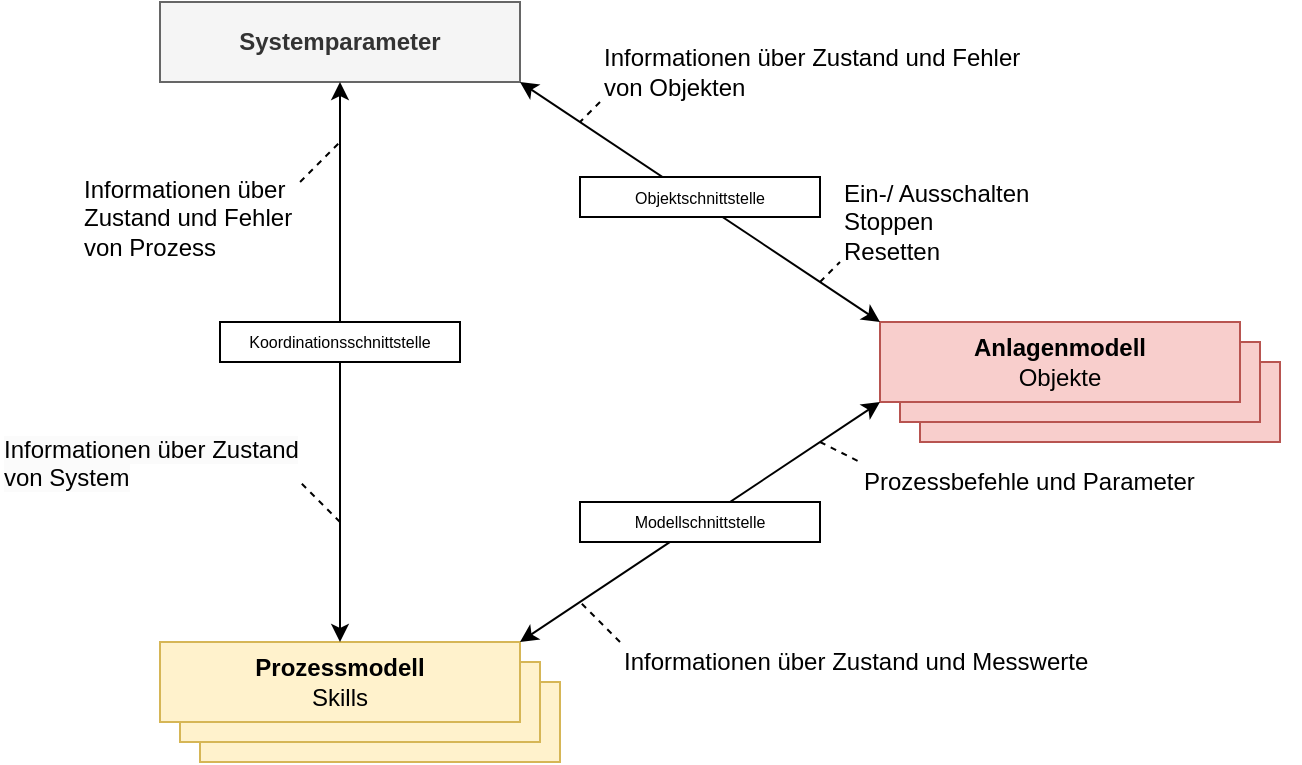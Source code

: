 <mxfile version="24.7.17">
  <diagram name="Seite-1" id="M4j1VgFLpkQvKLZsIPMz">
    <mxGraphModel dx="704" dy="646" grid="1" gridSize="10" guides="1" tooltips="1" connect="1" arrows="1" fold="1" page="1" pageScale="1" pageWidth="827" pageHeight="1169" math="0" shadow="0">
      <root>
        <mxCell id="0" />
        <mxCell id="1" parent="0" />
        <mxCell id="CXe5B8j-0s50EddQ4Sca-35" value="" style="rounded=0;whiteSpace=wrap;html=1;fillColor=#f8cecc;strokeColor=#b85450;" parent="1" vertex="1">
          <mxGeometry x="500" y="380" width="180" height="40" as="geometry" />
        </mxCell>
        <mxCell id="CXe5B8j-0s50EddQ4Sca-34" value="" style="rounded=0;whiteSpace=wrap;html=1;fillColor=#f8cecc;strokeColor=#b85450;" parent="1" vertex="1">
          <mxGeometry x="490" y="370" width="180" height="40" as="geometry" />
        </mxCell>
        <mxCell id="CXe5B8j-0s50EddQ4Sca-33" value="" style="rounded=0;whiteSpace=wrap;html=1;fillColor=#fff2cc;strokeColor=#d6b656;" parent="1" vertex="1">
          <mxGeometry x="140" y="540" width="180" height="40" as="geometry" />
        </mxCell>
        <mxCell id="CXe5B8j-0s50EddQ4Sca-32" value="" style="rounded=0;whiteSpace=wrap;html=1;fillColor=#fff2cc;strokeColor=#d6b656;" parent="1" vertex="1">
          <mxGeometry x="130" y="530" width="180" height="40" as="geometry" />
        </mxCell>
        <mxCell id="CXe5B8j-0s50EddQ4Sca-3" value="&lt;b&gt;Systemparameter&lt;/b&gt;" style="rounded=0;whiteSpace=wrap;html=1;fillColor=#f5f5f5;fontColor=#333333;strokeColor=#666666;" parent="1" vertex="1">
          <mxGeometry x="120" y="200" width="180" height="40" as="geometry" />
        </mxCell>
        <mxCell id="CXe5B8j-0s50EddQ4Sca-6" value="&lt;b&gt;Anlagenmodell&lt;/b&gt;&lt;div&gt;Objekte&lt;/div&gt;" style="rounded=0;whiteSpace=wrap;html=1;fillColor=#f8cecc;strokeColor=#b85450;" parent="1" vertex="1">
          <mxGeometry x="480" y="360" width="180" height="40" as="geometry" />
        </mxCell>
        <mxCell id="CXe5B8j-0s50EddQ4Sca-7" value="&lt;b&gt;Prozessmodell&lt;/b&gt;&lt;br&gt;&lt;div&gt;Skills&lt;/div&gt;" style="rounded=0;whiteSpace=wrap;html=1;fillColor=#fff2cc;strokeColor=#d6b656;" parent="1" vertex="1">
          <mxGeometry x="120" y="520" width="180" height="40" as="geometry" />
        </mxCell>
        <mxCell id="CXe5B8j-0s50EddQ4Sca-8" value="" style="endArrow=classic;html=1;rounded=0;exitX=1;exitY=1;exitDx=0;exitDy=0;entryX=0;entryY=0;entryDx=0;entryDy=0;endFill=1;startArrow=classic;startFill=1;" parent="1" source="CXe5B8j-0s50EddQ4Sca-3" target="CXe5B8j-0s50EddQ4Sca-6" edge="1">
          <mxGeometry width="50" height="50" relative="1" as="geometry">
            <mxPoint x="400" y="390" as="sourcePoint" />
            <mxPoint x="450" y="340" as="targetPoint" />
          </mxGeometry>
        </mxCell>
        <mxCell id="CXe5B8j-0s50EddQ4Sca-9" value="" style="endArrow=classic;html=1;rounded=0;exitX=0.5;exitY=1;exitDx=0;exitDy=0;entryX=0.5;entryY=0;entryDx=0;entryDy=0;endFill=1;startArrow=classic;startFill=1;" parent="1" source="CXe5B8j-0s50EddQ4Sca-3" target="CXe5B8j-0s50EddQ4Sca-7" edge="1">
          <mxGeometry width="50" height="50" relative="1" as="geometry">
            <mxPoint x="310" y="250" as="sourcePoint" />
            <mxPoint x="490" y="370" as="targetPoint" />
          </mxGeometry>
        </mxCell>
        <mxCell id="CXe5B8j-0s50EddQ4Sca-10" value="" style="endArrow=classic;html=1;rounded=0;exitX=0;exitY=1;exitDx=0;exitDy=0;entryX=1;entryY=0;entryDx=0;entryDy=0;endFill=1;startArrow=classic;startFill=1;" parent="1" source="CXe5B8j-0s50EddQ4Sca-6" target="CXe5B8j-0s50EddQ4Sca-7" edge="1">
          <mxGeometry width="50" height="50" relative="1" as="geometry">
            <mxPoint x="220" y="250" as="sourcePoint" />
            <mxPoint x="220" y="530" as="targetPoint" />
          </mxGeometry>
        </mxCell>
        <mxCell id="CXe5B8j-0s50EddQ4Sca-14" value="Ein-/ Ausschalten&lt;div&gt;Stoppen&lt;/div&gt;&lt;div style=&quot;&quot;&gt;Resetten&lt;/div&gt;" style="text;html=1;align=left;verticalAlign=middle;whiteSpace=wrap;rounded=0;" parent="1" vertex="1">
          <mxGeometry x="460" y="290" width="176" height="40" as="geometry" />
        </mxCell>
        <mxCell id="CXe5B8j-0s50EddQ4Sca-15" value="" style="endArrow=none;html=1;rounded=0;dashed=1;entryX=0;entryY=1;entryDx=0;entryDy=0;" parent="1" target="CXe5B8j-0s50EddQ4Sca-14" edge="1">
          <mxGeometry width="50" height="50" relative="1" as="geometry">
            <mxPoint x="450" y="340" as="sourcePoint" />
            <mxPoint x="464" y="320" as="targetPoint" />
          </mxGeometry>
        </mxCell>
        <mxCell id="CXe5B8j-0s50EddQ4Sca-18" value="Informationen über Zustand und Fehler von Objekten" style="text;html=1;align=left;verticalAlign=middle;whiteSpace=wrap;rounded=0;" parent="1" vertex="1">
          <mxGeometry x="340" y="220" width="220" height="30" as="geometry" />
        </mxCell>
        <mxCell id="CXe5B8j-0s50EddQ4Sca-21" value="" style="endArrow=none;html=1;rounded=0;exitX=0;exitY=1;exitDx=0;exitDy=0;dashed=1;" parent="1" source="CXe5B8j-0s50EddQ4Sca-18" edge="1">
          <mxGeometry width="50" height="50" relative="1" as="geometry">
            <mxPoint x="460" y="350" as="sourcePoint" />
            <mxPoint x="330" y="260" as="targetPoint" />
          </mxGeometry>
        </mxCell>
        <mxCell id="CXe5B8j-0s50EddQ4Sca-22" value="Prozessbefehle und Parameter" style="text;html=1;align=left;verticalAlign=middle;whiteSpace=wrap;rounded=0;" parent="1" vertex="1">
          <mxGeometry x="470" y="430" width="220" height="20" as="geometry" />
        </mxCell>
        <mxCell id="CXe5B8j-0s50EddQ4Sca-23" value="" style="endArrow=none;html=1;rounded=0;dashed=1;entryX=0;entryY=0;entryDx=0;entryDy=0;" parent="1" target="CXe5B8j-0s50EddQ4Sca-22" edge="1">
          <mxGeometry width="50" height="50" relative="1" as="geometry">
            <mxPoint x="450" y="420" as="sourcePoint" />
            <mxPoint x="340" y="270" as="targetPoint" />
          </mxGeometry>
        </mxCell>
        <mxCell id="CXe5B8j-0s50EddQ4Sca-24" value="Informationen über Zustand und Messwerte" style="text;html=1;align=left;verticalAlign=middle;whiteSpace=wrap;rounded=0;" parent="1" vertex="1">
          <mxGeometry x="350" y="520" width="240" height="20" as="geometry" />
        </mxCell>
        <mxCell id="CXe5B8j-0s50EddQ4Sca-25" value="" style="endArrow=none;html=1;rounded=0;exitX=0;exitY=0;exitDx=0;exitDy=0;dashed=1;" parent="1" source="CXe5B8j-0s50EddQ4Sca-24" edge="1">
          <mxGeometry width="50" height="50" relative="1" as="geometry">
            <mxPoint x="390" y="520" as="sourcePoint" />
            <mxPoint x="330" y="500" as="targetPoint" />
          </mxGeometry>
        </mxCell>
        <mxCell id="CXe5B8j-0s50EddQ4Sca-26" value="Informationen über&amp;nbsp;&lt;div&gt;Zustand und Fehler&lt;/div&gt;&lt;div&gt;von Prozess&lt;/div&gt;" style="text;html=1;align=left;verticalAlign=middle;whiteSpace=wrap;rounded=0;" parent="1" vertex="1">
          <mxGeometry x="80" y="285" width="120" height="45" as="geometry" />
        </mxCell>
        <mxCell id="CXe5B8j-0s50EddQ4Sca-27" value="" style="endArrow=none;html=1;rounded=0;exitX=0.917;exitY=0.111;exitDx=0;exitDy=0;dashed=1;exitPerimeter=0;" parent="1" source="CXe5B8j-0s50EddQ4Sca-26" edge="1">
          <mxGeometry width="50" height="50" relative="1" as="geometry">
            <mxPoint x="350" y="260" as="sourcePoint" />
            <mxPoint x="210" y="270" as="targetPoint" />
          </mxGeometry>
        </mxCell>
        <mxCell id="CXe5B8j-0s50EddQ4Sca-30" value="&lt;span style=&quot;color: rgb(0, 0, 0); font-family: Helvetica; font-size: 12px; font-style: normal; font-variant-ligatures: normal; font-variant-caps: normal; font-weight: 400; letter-spacing: normal; orphans: 2; text-align: left; text-indent: 0px; text-transform: none; widows: 2; word-spacing: 0px; -webkit-text-stroke-width: 0px; white-space: normal; background-color: rgb(251, 251, 251); text-decoration-thickness: initial; text-decoration-style: initial; text-decoration-color: initial; display: inline !important; float: none;&quot;&gt;Informationen über Zustand von System&lt;/span&gt;" style="text;whiteSpace=wrap;html=1;" parent="1" vertex="1">
          <mxGeometry x="40" y="410" width="150" height="40" as="geometry" />
        </mxCell>
        <mxCell id="CXe5B8j-0s50EddQ4Sca-31" value="" style="endArrow=none;html=1;rounded=0;dashed=1;entryX=1;entryY=0.75;entryDx=0;entryDy=0;" parent="1" target="CXe5B8j-0s50EddQ4Sca-30" edge="1">
          <mxGeometry width="50" height="50" relative="1" as="geometry">
            <mxPoint x="210" y="460" as="sourcePoint" />
            <mxPoint x="340" y="270" as="targetPoint" />
          </mxGeometry>
        </mxCell>
        <mxCell id="CXe5B8j-0s50EddQ4Sca-36" value="Objektschnittstelle" style="rounded=0;whiteSpace=wrap;html=1;fontSize=8;" parent="1" vertex="1">
          <mxGeometry x="330" y="287.5" width="120" height="20" as="geometry" />
        </mxCell>
        <mxCell id="CXe5B8j-0s50EddQ4Sca-37" value="Modellschnittstelle" style="rounded=0;whiteSpace=wrap;html=1;fontSize=8;" parent="1" vertex="1">
          <mxGeometry x="330" y="450" width="120" height="20" as="geometry" />
        </mxCell>
        <mxCell id="CXe5B8j-0s50EddQ4Sca-39" value="Koordinationsschnittstelle" style="rounded=0;whiteSpace=wrap;html=1;fontSize=8;" parent="1" vertex="1">
          <mxGeometry x="150" y="360" width="120" height="20" as="geometry" />
        </mxCell>
      </root>
    </mxGraphModel>
  </diagram>
</mxfile>
